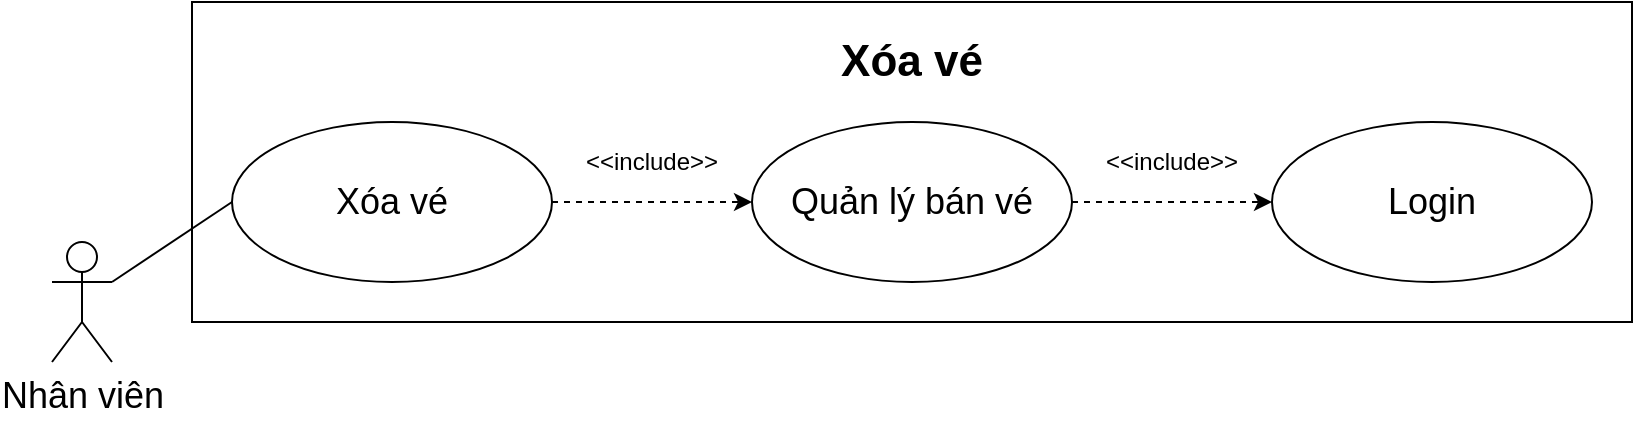 <mxfile version="13.11.0" type="device"><diagram id="6z0qvBmRQPDclwqZbSUk" name="Page-1"><mxGraphModel dx="1038" dy="548" grid="1" gridSize="10" guides="1" tooltips="1" connect="1" arrows="1" fold="1" page="1" pageScale="1" pageWidth="827" pageHeight="1169" math="0" shadow="0"><root><mxCell id="0"/><mxCell id="1" parent="0"/><mxCell id="dJVdH7xX6Sx9FoLoTpvC-41" value="" style="rounded=0;whiteSpace=wrap;html=1;" vertex="1" parent="1"><mxGeometry x="100" y="60" width="720" height="160" as="geometry"/></mxCell><mxCell id="dJVdH7xX6Sx9FoLoTpvC-1" value="" style="ellipse;whiteSpace=wrap;html=1;" vertex="1" parent="1"><mxGeometry x="120" y="120" width="160" height="80" as="geometry"/></mxCell><mxCell id="dJVdH7xX6Sx9FoLoTpvC-2" value="&lt;font style=&quot;font-size: 18px&quot;&gt;Nhân viên&lt;/font&gt;" style="shape=umlActor;verticalLabelPosition=bottom;verticalAlign=top;html=1;outlineConnect=0;" vertex="1" parent="1"><mxGeometry x="30" y="180" width="30" height="60" as="geometry"/></mxCell><mxCell id="dJVdH7xX6Sx9FoLoTpvC-3" value="" style="ellipse;whiteSpace=wrap;html=1;" vertex="1" parent="1"><mxGeometry x="380" y="120" width="160" height="80" as="geometry"/></mxCell><mxCell id="dJVdH7xX6Sx9FoLoTpvC-9" value="&lt;b&gt;&lt;font style=&quot;font-size: 22px&quot;&gt;Xóa vé&lt;/font&gt;&lt;/b&gt;" style="text;html=1;strokeColor=none;fillColor=none;align=center;verticalAlign=middle;whiteSpace=wrap;rounded=0;" vertex="1" parent="1"><mxGeometry x="382" y="80" width="156" height="20" as="geometry"/></mxCell><mxCell id="dJVdH7xX6Sx9FoLoTpvC-10" value="" style="ellipse;whiteSpace=wrap;html=1;" vertex="1" parent="1"><mxGeometry x="640" y="120" width="160" height="80" as="geometry"/></mxCell><mxCell id="dJVdH7xX6Sx9FoLoTpvC-11" value="&lt;font style=&quot;font-size: 18px&quot;&gt;Xóa vé&lt;/font&gt;" style="text;html=1;strokeColor=none;fillColor=none;align=center;verticalAlign=middle;whiteSpace=wrap;rounded=0;" vertex="1" parent="1"><mxGeometry x="145" y="150" width="110" height="20" as="geometry"/></mxCell><mxCell id="dJVdH7xX6Sx9FoLoTpvC-12" value="&lt;span style=&quot;font-size: 18px&quot;&gt;Quản lý bán vé&lt;/span&gt;" style="text;html=1;strokeColor=none;fillColor=none;align=center;verticalAlign=middle;whiteSpace=wrap;rounded=0;" vertex="1" parent="1"><mxGeometry x="390" y="150" width="140" height="20" as="geometry"/></mxCell><mxCell id="dJVdH7xX6Sx9FoLoTpvC-13" value="&lt;font style=&quot;font-size: 18px&quot;&gt;Login&lt;/font&gt;" style="text;html=1;strokeColor=none;fillColor=none;align=center;verticalAlign=middle;whiteSpace=wrap;rounded=0;" vertex="1" parent="1"><mxGeometry x="665" y="150" width="110" height="20" as="geometry"/></mxCell><mxCell id="dJVdH7xX6Sx9FoLoTpvC-26" value="" style="endArrow=classic;html=1;dashed=1;entryX=0;entryY=0.5;entryDx=0;entryDy=0;exitX=1;exitY=0.5;exitDx=0;exitDy=0;" edge="1" parent="1" source="dJVdH7xX6Sx9FoLoTpvC-3" target="dJVdH7xX6Sx9FoLoTpvC-10"><mxGeometry width="50" height="50" relative="1" as="geometry"><mxPoint x="190" y="130" as="sourcePoint"/><mxPoint x="323.431" y="-21.716" as="targetPoint"/></mxGeometry></mxCell><mxCell id="dJVdH7xX6Sx9FoLoTpvC-30" value="" style="endArrow=classic;html=1;dashed=1;entryX=0;entryY=0.5;entryDx=0;entryDy=0;exitX=1;exitY=0.5;exitDx=0;exitDy=0;" edge="1" parent="1" source="dJVdH7xX6Sx9FoLoTpvC-1" target="dJVdH7xX6Sx9FoLoTpvC-3"><mxGeometry width="50" height="50" relative="1" as="geometry"><mxPoint x="260" y="200" as="sourcePoint"/><mxPoint x="393.431" y="48.284" as="targetPoint"/></mxGeometry></mxCell><mxCell id="dJVdH7xX6Sx9FoLoTpvC-32" value="&amp;lt;&amp;lt;include&amp;gt;&amp;gt;" style="text;html=1;strokeColor=none;fillColor=none;align=center;verticalAlign=middle;whiteSpace=wrap;rounded=0;" vertex="1" parent="1"><mxGeometry x="310" y="130" width="40" height="20" as="geometry"/></mxCell><mxCell id="dJVdH7xX6Sx9FoLoTpvC-42" value="" style="endArrow=none;html=1;exitX=1;exitY=0.333;exitDx=0;exitDy=0;exitPerimeter=0;entryX=0;entryY=0.5;entryDx=0;entryDy=0;" edge="1" parent="1" source="dJVdH7xX6Sx9FoLoTpvC-2" target="dJVdH7xX6Sx9FoLoTpvC-1"><mxGeometry width="50" height="50" relative="1" as="geometry"><mxPoint x="390" y="350" as="sourcePoint"/><mxPoint x="150" y="390" as="targetPoint"/></mxGeometry></mxCell><mxCell id="dJVdH7xX6Sx9FoLoTpvC-43" value="&amp;lt;&amp;lt;include&amp;gt;&amp;gt;" style="text;html=1;strokeColor=none;fillColor=none;align=center;verticalAlign=middle;whiteSpace=wrap;rounded=0;" vertex="1" parent="1"><mxGeometry x="570" y="130" width="40" height="20" as="geometry"/></mxCell></root></mxGraphModel></diagram></mxfile>